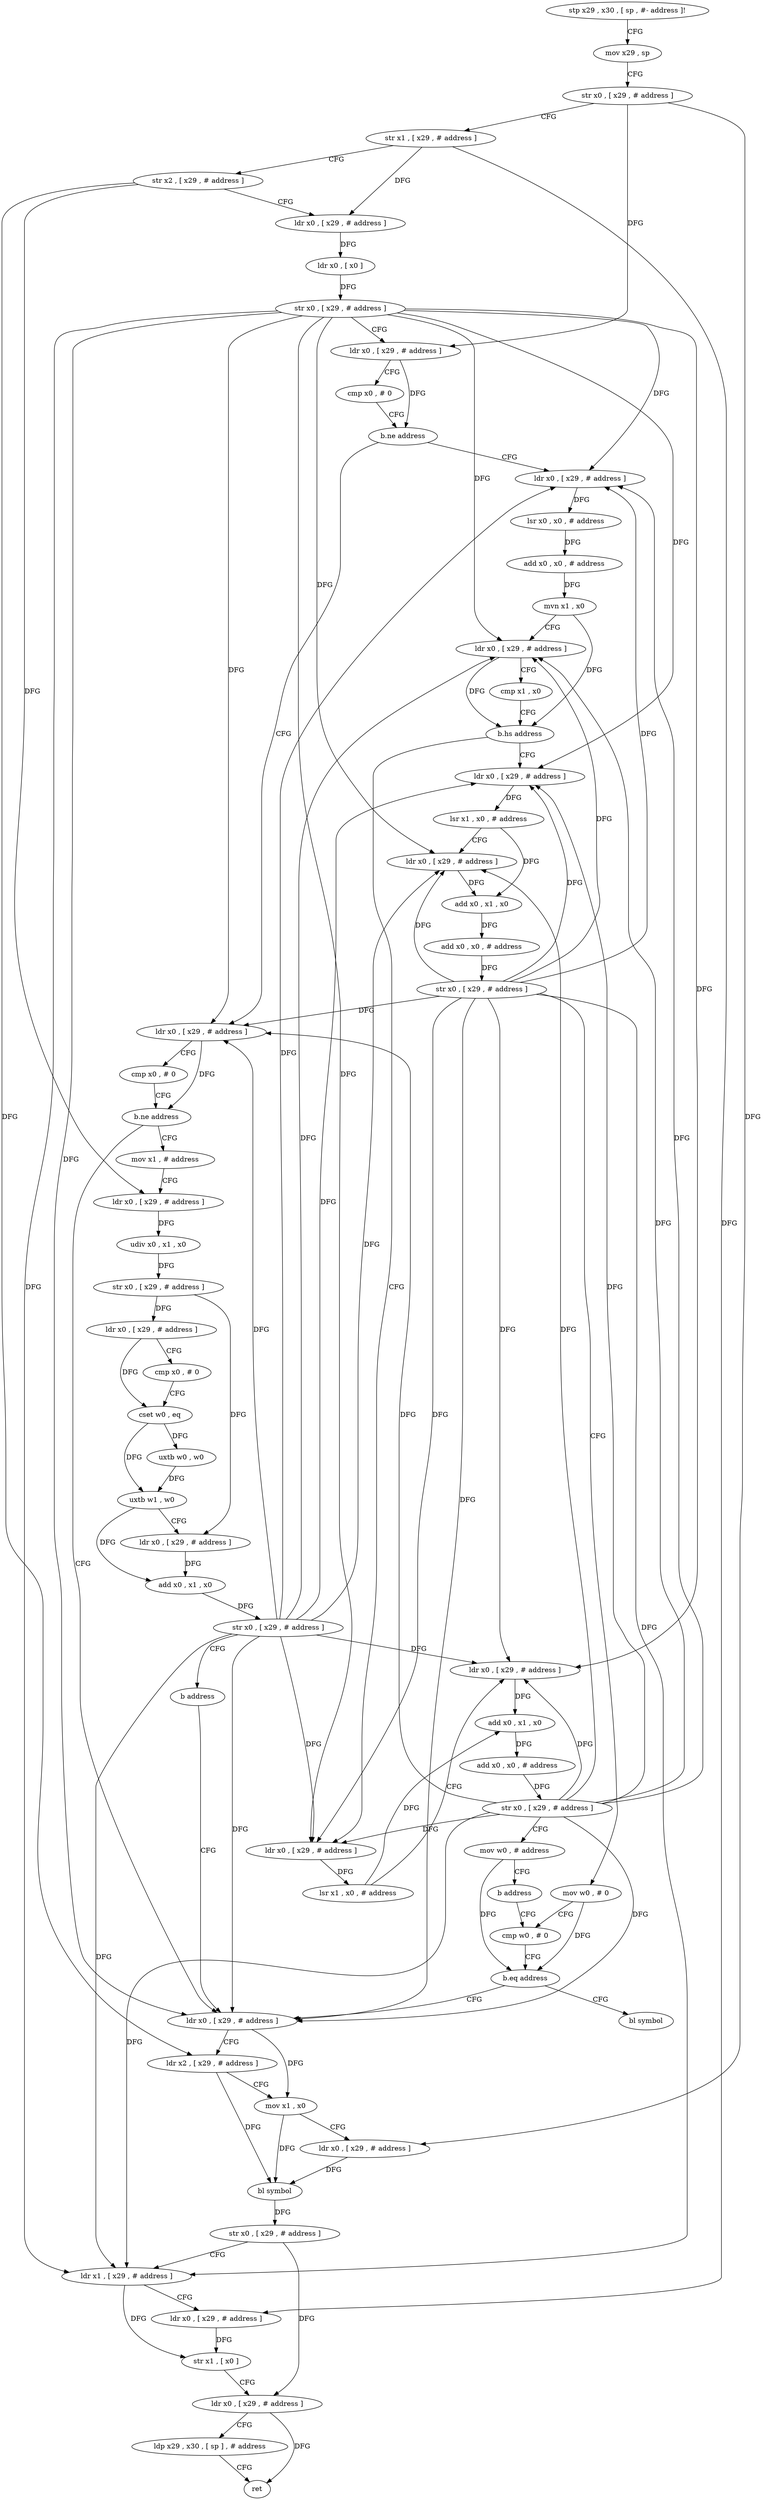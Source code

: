 digraph "func" {
"4488124" [label = "stp x29 , x30 , [ sp , #- address ]!" ]
"4488128" [label = "mov x29 , sp" ]
"4488132" [label = "str x0 , [ x29 , # address ]" ]
"4488136" [label = "str x1 , [ x29 , # address ]" ]
"4488140" [label = "str x2 , [ x29 , # address ]" ]
"4488144" [label = "ldr x0 , [ x29 , # address ]" ]
"4488148" [label = "ldr x0 , [ x0 ]" ]
"4488152" [label = "str x0 , [ x29 , # address ]" ]
"4488156" [label = "ldr x0 , [ x29 , # address ]" ]
"4488160" [label = "cmp x0 , # 0" ]
"4488164" [label = "b.ne address" ]
"4488232" [label = "ldr x0 , [ x29 , # address ]" ]
"4488168" [label = "ldr x0 , [ x29 , # address ]" ]
"4488236" [label = "lsr x0 , x0 , # address" ]
"4488240" [label = "add x0 , x0 , # address" ]
"4488244" [label = "mvn x1 , x0" ]
"4488248" [label = "ldr x0 , [ x29 , # address ]" ]
"4488252" [label = "cmp x1 , x0" ]
"4488256" [label = "b.hs address" ]
"4488292" [label = "ldr x0 , [ x29 , # address ]" ]
"4488260" [label = "ldr x0 , [ x29 , # address ]" ]
"4488172" [label = "cmp x0 , # 0" ]
"4488176" [label = "b.ne address" ]
"4488332" [label = "ldr x0 , [ x29 , # address ]" ]
"4488180" [label = "mov x1 , # address" ]
"4488296" [label = "lsr x1 , x0 , # address" ]
"4488300" [label = "ldr x0 , [ x29 , # address ]" ]
"4488304" [label = "add x0 , x1 , x0" ]
"4488308" [label = "add x0 , x0 , # address" ]
"4488312" [label = "str x0 , [ x29 , # address ]" ]
"4488316" [label = "mov w0 , # 0" ]
"4488320" [label = "cmp w0 , # 0" ]
"4488264" [label = "lsr x1 , x0 , # address" ]
"4488268" [label = "ldr x0 , [ x29 , # address ]" ]
"4488272" [label = "add x0 , x1 , x0" ]
"4488276" [label = "add x0 , x0 , # address" ]
"4488280" [label = "str x0 , [ x29 , # address ]" ]
"4488284" [label = "mov w0 , # address" ]
"4488288" [label = "b address" ]
"4488336" [label = "ldr x2 , [ x29 , # address ]" ]
"4488340" [label = "mov x1 , x0" ]
"4488344" [label = "ldr x0 , [ x29 , # address ]" ]
"4488348" [label = "bl symbol" ]
"4488352" [label = "str x0 , [ x29 , # address ]" ]
"4488356" [label = "ldr x1 , [ x29 , # address ]" ]
"4488360" [label = "ldr x0 , [ x29 , # address ]" ]
"4488364" [label = "str x1 , [ x0 ]" ]
"4488368" [label = "ldr x0 , [ x29 , # address ]" ]
"4488372" [label = "ldp x29 , x30 , [ sp ] , # address" ]
"4488376" [label = "ret" ]
"4488184" [label = "ldr x0 , [ x29 , # address ]" ]
"4488188" [label = "udiv x0 , x1 , x0" ]
"4488192" [label = "str x0 , [ x29 , # address ]" ]
"4488196" [label = "ldr x0 , [ x29 , # address ]" ]
"4488200" [label = "cmp x0 , # 0" ]
"4488204" [label = "cset w0 , eq" ]
"4488208" [label = "uxtb w0 , w0" ]
"4488212" [label = "uxtb w1 , w0" ]
"4488216" [label = "ldr x0 , [ x29 , # address ]" ]
"4488220" [label = "add x0 , x1 , x0" ]
"4488224" [label = "str x0 , [ x29 , # address ]" ]
"4488228" [label = "b address" ]
"4488328" [label = "bl symbol" ]
"4488324" [label = "b.eq address" ]
"4488124" -> "4488128" [ label = "CFG" ]
"4488128" -> "4488132" [ label = "CFG" ]
"4488132" -> "4488136" [ label = "CFG" ]
"4488132" -> "4488156" [ label = "DFG" ]
"4488132" -> "4488344" [ label = "DFG" ]
"4488136" -> "4488140" [ label = "CFG" ]
"4488136" -> "4488144" [ label = "DFG" ]
"4488136" -> "4488360" [ label = "DFG" ]
"4488140" -> "4488144" [ label = "CFG" ]
"4488140" -> "4488336" [ label = "DFG" ]
"4488140" -> "4488184" [ label = "DFG" ]
"4488144" -> "4488148" [ label = "DFG" ]
"4488148" -> "4488152" [ label = "DFG" ]
"4488152" -> "4488156" [ label = "CFG" ]
"4488152" -> "4488232" [ label = "DFG" ]
"4488152" -> "4488248" [ label = "DFG" ]
"4488152" -> "4488168" [ label = "DFG" ]
"4488152" -> "4488292" [ label = "DFG" ]
"4488152" -> "4488300" [ label = "DFG" ]
"4488152" -> "4488260" [ label = "DFG" ]
"4488152" -> "4488268" [ label = "DFG" ]
"4488152" -> "4488332" [ label = "DFG" ]
"4488152" -> "4488356" [ label = "DFG" ]
"4488156" -> "4488160" [ label = "CFG" ]
"4488156" -> "4488164" [ label = "DFG" ]
"4488160" -> "4488164" [ label = "CFG" ]
"4488164" -> "4488232" [ label = "CFG" ]
"4488164" -> "4488168" [ label = "CFG" ]
"4488232" -> "4488236" [ label = "DFG" ]
"4488168" -> "4488172" [ label = "CFG" ]
"4488168" -> "4488176" [ label = "DFG" ]
"4488236" -> "4488240" [ label = "DFG" ]
"4488240" -> "4488244" [ label = "DFG" ]
"4488244" -> "4488248" [ label = "CFG" ]
"4488244" -> "4488256" [ label = "DFG" ]
"4488248" -> "4488252" [ label = "CFG" ]
"4488248" -> "4488256" [ label = "DFG" ]
"4488252" -> "4488256" [ label = "CFG" ]
"4488256" -> "4488292" [ label = "CFG" ]
"4488256" -> "4488260" [ label = "CFG" ]
"4488292" -> "4488296" [ label = "DFG" ]
"4488260" -> "4488264" [ label = "DFG" ]
"4488172" -> "4488176" [ label = "CFG" ]
"4488176" -> "4488332" [ label = "CFG" ]
"4488176" -> "4488180" [ label = "CFG" ]
"4488332" -> "4488336" [ label = "CFG" ]
"4488332" -> "4488340" [ label = "DFG" ]
"4488180" -> "4488184" [ label = "CFG" ]
"4488296" -> "4488300" [ label = "CFG" ]
"4488296" -> "4488304" [ label = "DFG" ]
"4488300" -> "4488304" [ label = "DFG" ]
"4488304" -> "4488308" [ label = "DFG" ]
"4488308" -> "4488312" [ label = "DFG" ]
"4488312" -> "4488316" [ label = "CFG" ]
"4488312" -> "4488232" [ label = "DFG" ]
"4488312" -> "4488248" [ label = "DFG" ]
"4488312" -> "4488168" [ label = "DFG" ]
"4488312" -> "4488292" [ label = "DFG" ]
"4488312" -> "4488300" [ label = "DFG" ]
"4488312" -> "4488260" [ label = "DFG" ]
"4488312" -> "4488268" [ label = "DFG" ]
"4488312" -> "4488332" [ label = "DFG" ]
"4488312" -> "4488356" [ label = "DFG" ]
"4488316" -> "4488320" [ label = "CFG" ]
"4488316" -> "4488324" [ label = "DFG" ]
"4488320" -> "4488324" [ label = "CFG" ]
"4488264" -> "4488268" [ label = "CFG" ]
"4488264" -> "4488272" [ label = "DFG" ]
"4488268" -> "4488272" [ label = "DFG" ]
"4488272" -> "4488276" [ label = "DFG" ]
"4488276" -> "4488280" [ label = "DFG" ]
"4488280" -> "4488284" [ label = "CFG" ]
"4488280" -> "4488232" [ label = "DFG" ]
"4488280" -> "4488248" [ label = "DFG" ]
"4488280" -> "4488168" [ label = "DFG" ]
"4488280" -> "4488292" [ label = "DFG" ]
"4488280" -> "4488300" [ label = "DFG" ]
"4488280" -> "4488260" [ label = "DFG" ]
"4488280" -> "4488268" [ label = "DFG" ]
"4488280" -> "4488332" [ label = "DFG" ]
"4488280" -> "4488356" [ label = "DFG" ]
"4488284" -> "4488288" [ label = "CFG" ]
"4488284" -> "4488324" [ label = "DFG" ]
"4488288" -> "4488320" [ label = "CFG" ]
"4488336" -> "4488340" [ label = "CFG" ]
"4488336" -> "4488348" [ label = "DFG" ]
"4488340" -> "4488344" [ label = "CFG" ]
"4488340" -> "4488348" [ label = "DFG" ]
"4488344" -> "4488348" [ label = "DFG" ]
"4488348" -> "4488352" [ label = "DFG" ]
"4488352" -> "4488356" [ label = "CFG" ]
"4488352" -> "4488368" [ label = "DFG" ]
"4488356" -> "4488360" [ label = "CFG" ]
"4488356" -> "4488364" [ label = "DFG" ]
"4488360" -> "4488364" [ label = "DFG" ]
"4488364" -> "4488368" [ label = "CFG" ]
"4488368" -> "4488372" [ label = "CFG" ]
"4488368" -> "4488376" [ label = "DFG" ]
"4488372" -> "4488376" [ label = "CFG" ]
"4488184" -> "4488188" [ label = "DFG" ]
"4488188" -> "4488192" [ label = "DFG" ]
"4488192" -> "4488196" [ label = "DFG" ]
"4488192" -> "4488216" [ label = "DFG" ]
"4488196" -> "4488200" [ label = "CFG" ]
"4488196" -> "4488204" [ label = "DFG" ]
"4488200" -> "4488204" [ label = "CFG" ]
"4488204" -> "4488208" [ label = "DFG" ]
"4488204" -> "4488212" [ label = "DFG" ]
"4488208" -> "4488212" [ label = "DFG" ]
"4488212" -> "4488216" [ label = "CFG" ]
"4488212" -> "4488220" [ label = "DFG" ]
"4488216" -> "4488220" [ label = "DFG" ]
"4488220" -> "4488224" [ label = "DFG" ]
"4488224" -> "4488228" [ label = "CFG" ]
"4488224" -> "4488232" [ label = "DFG" ]
"4488224" -> "4488248" [ label = "DFG" ]
"4488224" -> "4488168" [ label = "DFG" ]
"4488224" -> "4488292" [ label = "DFG" ]
"4488224" -> "4488300" [ label = "DFG" ]
"4488224" -> "4488260" [ label = "DFG" ]
"4488224" -> "4488268" [ label = "DFG" ]
"4488224" -> "4488332" [ label = "DFG" ]
"4488224" -> "4488356" [ label = "DFG" ]
"4488228" -> "4488332" [ label = "CFG" ]
"4488324" -> "4488332" [ label = "CFG" ]
"4488324" -> "4488328" [ label = "CFG" ]
}
